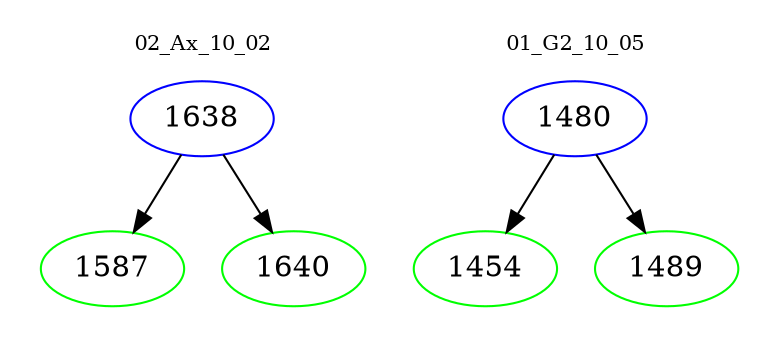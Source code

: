digraph{
subgraph cluster_0 {
color = white
label = "02_Ax_10_02";
fontsize=10;
T0_1638 [label="1638", color="blue"]
T0_1638 -> T0_1587 [color="black"]
T0_1587 [label="1587", color="green"]
T0_1638 -> T0_1640 [color="black"]
T0_1640 [label="1640", color="green"]
}
subgraph cluster_1 {
color = white
label = "01_G2_10_05";
fontsize=10;
T1_1480 [label="1480", color="blue"]
T1_1480 -> T1_1454 [color="black"]
T1_1454 [label="1454", color="green"]
T1_1480 -> T1_1489 [color="black"]
T1_1489 [label="1489", color="green"]
}
}

